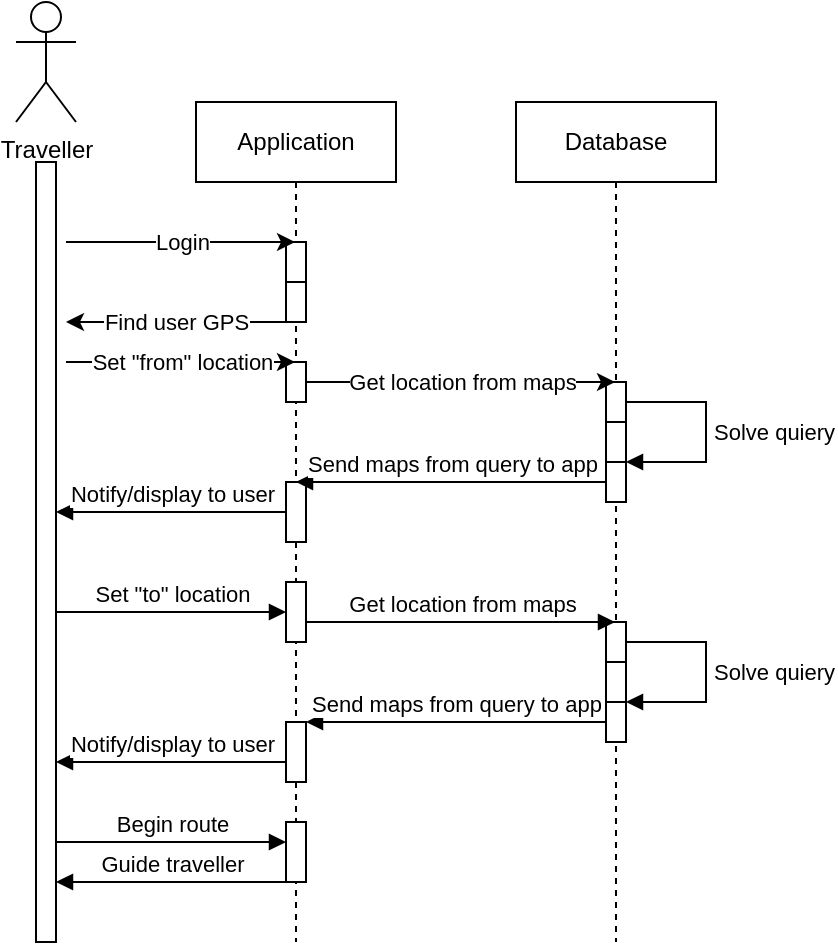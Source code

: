 <mxfile version="21.6.8" type="google">
  <diagram name="Page-1" id="2YBvvXClWsGukQMizWep">
    <mxGraphModel grid="1" page="1" gridSize="10" guides="1" tooltips="1" connect="1" arrows="1" fold="1" pageScale="1" pageWidth="850" pageHeight="1100" math="0" shadow="0">
      <root>
        <mxCell id="0" />
        <mxCell id="1" parent="0" />
        <mxCell id="FMX9qnawHqgeP846YwFl-1" value="Traveller" style="shape=umlActor;verticalLabelPosition=bottom;verticalAlign=top;html=1;outlineConnect=0;" vertex="1" parent="1">
          <mxGeometry x="75" y="20" width="30" height="60" as="geometry" />
        </mxCell>
        <mxCell id="FMX9qnawHqgeP846YwFl-2" value="" style="html=1;points=[];perimeter=orthogonalPerimeter;outlineConnect=0;targetShapes=umlLifeline;portConstraint=eastwest;newEdgeStyle={&quot;edgeStyle&quot;:&quot;elbowEdgeStyle&quot;,&quot;elbow&quot;:&quot;vertical&quot;,&quot;curved&quot;:0,&quot;rounded&quot;:0};" vertex="1" parent="1">
          <mxGeometry x="85" y="100" width="10" height="390" as="geometry" />
        </mxCell>
        <mxCell id="FMX9qnawHqgeP846YwFl-7" value="Application" style="shape=umlLifeline;perimeter=lifelinePerimeter;whiteSpace=wrap;html=1;container=1;dropTarget=0;collapsible=0;recursiveResize=0;outlineConnect=0;portConstraint=eastwest;newEdgeStyle={&quot;edgeStyle&quot;:&quot;elbowEdgeStyle&quot;,&quot;elbow&quot;:&quot;vertical&quot;,&quot;curved&quot;:0,&quot;rounded&quot;:0};" vertex="1" parent="1">
          <mxGeometry x="165" y="70" width="100" height="420" as="geometry" />
        </mxCell>
        <mxCell id="FMX9qnawHqgeP846YwFl-12" value="" style="html=1;points=[];perimeter=orthogonalPerimeter;outlineConnect=0;targetShapes=umlLifeline;portConstraint=eastwest;newEdgeStyle={&quot;edgeStyle&quot;:&quot;elbowEdgeStyle&quot;,&quot;elbow&quot;:&quot;vertical&quot;,&quot;curved&quot;:0,&quot;rounded&quot;:0};" vertex="1" parent="FMX9qnawHqgeP846YwFl-7">
          <mxGeometry x="45" y="70" width="10" height="20" as="geometry" />
        </mxCell>
        <mxCell id="FMX9qnawHqgeP846YwFl-13" value="" style="html=1;points=[];perimeter=orthogonalPerimeter;outlineConnect=0;targetShapes=umlLifeline;portConstraint=eastwest;newEdgeStyle={&quot;edgeStyle&quot;:&quot;elbowEdgeStyle&quot;,&quot;elbow&quot;:&quot;vertical&quot;,&quot;curved&quot;:0,&quot;rounded&quot;:0};" vertex="1" parent="FMX9qnawHqgeP846YwFl-7">
          <mxGeometry x="45" y="90" width="10" height="20" as="geometry" />
        </mxCell>
        <mxCell id="FMX9qnawHqgeP846YwFl-19" value="" style="html=1;points=[];perimeter=orthogonalPerimeter;outlineConnect=0;targetShapes=umlLifeline;portConstraint=eastwest;newEdgeStyle={&quot;edgeStyle&quot;:&quot;elbowEdgeStyle&quot;,&quot;elbow&quot;:&quot;vertical&quot;,&quot;curved&quot;:0,&quot;rounded&quot;:0};" vertex="1" parent="FMX9qnawHqgeP846YwFl-7">
          <mxGeometry x="45" y="130" width="10" height="20" as="geometry" />
        </mxCell>
        <mxCell id="FMX9qnawHqgeP846YwFl-28" value="" style="html=1;points=[];perimeter=orthogonalPerimeter;outlineConnect=0;targetShapes=umlLifeline;portConstraint=eastwest;newEdgeStyle={&quot;edgeStyle&quot;:&quot;elbowEdgeStyle&quot;,&quot;elbow&quot;:&quot;vertical&quot;,&quot;curved&quot;:0,&quot;rounded&quot;:0};" vertex="1" parent="FMX9qnawHqgeP846YwFl-7">
          <mxGeometry x="45" y="190" width="10" height="30" as="geometry" />
        </mxCell>
        <mxCell id="FMX9qnawHqgeP846YwFl-30" value="" style="html=1;points=[];perimeter=orthogonalPerimeter;outlineConnect=0;targetShapes=umlLifeline;portConstraint=eastwest;newEdgeStyle={&quot;edgeStyle&quot;:&quot;elbowEdgeStyle&quot;,&quot;elbow&quot;:&quot;vertical&quot;,&quot;curved&quot;:0,&quot;rounded&quot;:0};" vertex="1" parent="FMX9qnawHqgeP846YwFl-7">
          <mxGeometry x="45" y="240" width="10" height="30" as="geometry" />
        </mxCell>
        <mxCell id="FMX9qnawHqgeP846YwFl-38" value="" style="html=1;points=[];perimeter=orthogonalPerimeter;outlineConnect=0;targetShapes=umlLifeline;portConstraint=eastwest;newEdgeStyle={&quot;edgeStyle&quot;:&quot;elbowEdgeStyle&quot;,&quot;elbow&quot;:&quot;vertical&quot;,&quot;curved&quot;:0,&quot;rounded&quot;:0};" vertex="1" parent="FMX9qnawHqgeP846YwFl-7">
          <mxGeometry x="45" y="310" width="10" height="30" as="geometry" />
        </mxCell>
        <mxCell id="FMX9qnawHqgeP846YwFl-41" value="" style="html=1;points=[];perimeter=orthogonalPerimeter;outlineConnect=0;targetShapes=umlLifeline;portConstraint=eastwest;newEdgeStyle={&quot;edgeStyle&quot;:&quot;elbowEdgeStyle&quot;,&quot;elbow&quot;:&quot;vertical&quot;,&quot;curved&quot;:0,&quot;rounded&quot;:0};" vertex="1" parent="FMX9qnawHqgeP846YwFl-7">
          <mxGeometry x="45" y="360" width="10" height="30" as="geometry" />
        </mxCell>
        <mxCell id="FMX9qnawHqgeP846YwFl-8" value="Database" style="shape=umlLifeline;perimeter=lifelinePerimeter;whiteSpace=wrap;html=1;container=1;dropTarget=0;collapsible=0;recursiveResize=0;outlineConnect=0;portConstraint=eastwest;newEdgeStyle={&quot;edgeStyle&quot;:&quot;elbowEdgeStyle&quot;,&quot;elbow&quot;:&quot;vertical&quot;,&quot;curved&quot;:0,&quot;rounded&quot;:0};" vertex="1" parent="1">
          <mxGeometry x="325" y="70" width="100" height="420" as="geometry" />
        </mxCell>
        <mxCell id="FMX9qnawHqgeP846YwFl-22" value="" style="html=1;points=[];perimeter=orthogonalPerimeter;outlineConnect=0;targetShapes=umlLifeline;portConstraint=eastwest;newEdgeStyle={&quot;edgeStyle&quot;:&quot;elbowEdgeStyle&quot;,&quot;elbow&quot;:&quot;vertical&quot;,&quot;curved&quot;:0,&quot;rounded&quot;:0};" vertex="1" parent="FMX9qnawHqgeP846YwFl-8">
          <mxGeometry x="45" y="140" width="10" height="20" as="geometry" />
        </mxCell>
        <mxCell id="FMX9qnawHqgeP846YwFl-23" value="" style="html=1;points=[];perimeter=orthogonalPerimeter;outlineConnect=0;targetShapes=umlLifeline;portConstraint=eastwest;newEdgeStyle={&quot;edgeStyle&quot;:&quot;elbowEdgeStyle&quot;,&quot;elbow&quot;:&quot;vertical&quot;,&quot;curved&quot;:0,&quot;rounded&quot;:0};" vertex="1" parent="FMX9qnawHqgeP846YwFl-8">
          <mxGeometry x="45" y="160" width="10" height="20" as="geometry" />
        </mxCell>
        <mxCell id="FMX9qnawHqgeP846YwFl-24" value="Solve quiery" style="html=1;align=left;spacingLeft=2;endArrow=block;rounded=0;edgeStyle=orthogonalEdgeStyle;curved=0;rounded=0;" edge="1" parent="FMX9qnawHqgeP846YwFl-8" source="FMX9qnawHqgeP846YwFl-22" target="FMX9qnawHqgeP846YwFl-23">
          <mxGeometry relative="1" as="geometry">
            <mxPoint x="250" y="210" as="sourcePoint" />
            <Array as="points">
              <mxPoint x="95" y="150" />
              <mxPoint x="95" y="180" />
            </Array>
          </mxGeometry>
        </mxCell>
        <mxCell id="FMX9qnawHqgeP846YwFl-27" value="" style="html=1;points=[];perimeter=orthogonalPerimeter;outlineConnect=0;targetShapes=umlLifeline;portConstraint=eastwest;newEdgeStyle={&quot;edgeStyle&quot;:&quot;elbowEdgeStyle&quot;,&quot;elbow&quot;:&quot;vertical&quot;,&quot;curved&quot;:0,&quot;rounded&quot;:0};" vertex="1" parent="FMX9qnawHqgeP846YwFl-8">
          <mxGeometry x="45" y="180" width="10" height="20" as="geometry" />
        </mxCell>
        <mxCell id="FMX9qnawHqgeP846YwFl-33" value="" style="html=1;points=[];perimeter=orthogonalPerimeter;outlineConnect=0;targetShapes=umlLifeline;portConstraint=eastwest;newEdgeStyle={&quot;edgeStyle&quot;:&quot;elbowEdgeStyle&quot;,&quot;elbow&quot;:&quot;vertical&quot;,&quot;curved&quot;:0,&quot;rounded&quot;:0};" vertex="1" parent="FMX9qnawHqgeP846YwFl-8">
          <mxGeometry x="45" y="260" width="10" height="20" as="geometry" />
        </mxCell>
        <mxCell id="FMX9qnawHqgeP846YwFl-35" value="" style="html=1;points=[];perimeter=orthogonalPerimeter;outlineConnect=0;targetShapes=umlLifeline;portConstraint=eastwest;newEdgeStyle={&quot;edgeStyle&quot;:&quot;elbowEdgeStyle&quot;,&quot;elbow&quot;:&quot;vertical&quot;,&quot;curved&quot;:0,&quot;rounded&quot;:0};" vertex="1" parent="FMX9qnawHqgeP846YwFl-8">
          <mxGeometry x="45" y="280" width="10" height="20" as="geometry" />
        </mxCell>
        <mxCell id="FMX9qnawHqgeP846YwFl-34" value="" style="html=1;points=[];perimeter=orthogonalPerimeter;outlineConnect=0;targetShapes=umlLifeline;portConstraint=eastwest;newEdgeStyle={&quot;edgeStyle&quot;:&quot;elbowEdgeStyle&quot;,&quot;elbow&quot;:&quot;vertical&quot;,&quot;curved&quot;:0,&quot;rounded&quot;:0};" vertex="1" parent="FMX9qnawHqgeP846YwFl-8">
          <mxGeometry x="45" y="300" width="10" height="20" as="geometry" />
        </mxCell>
        <mxCell id="FMX9qnawHqgeP846YwFl-10" value="Login" style="endArrow=classic;html=1;rounded=0;" edge="1" parent="1" target="FMX9qnawHqgeP846YwFl-7">
          <mxGeometry relative="1" as="geometry">
            <mxPoint x="100" y="140" as="sourcePoint" />
            <mxPoint x="470" y="240" as="targetPoint" />
          </mxGeometry>
        </mxCell>
        <mxCell id="FMX9qnawHqgeP846YwFl-11" value="Login" style="edgeLabel;resizable=0;html=1;align=center;verticalAlign=middle;" connectable="0" vertex="1" parent="FMX9qnawHqgeP846YwFl-10">
          <mxGeometry relative="1" as="geometry" />
        </mxCell>
        <mxCell id="FMX9qnawHqgeP846YwFl-15" value="Find user GPS" style="endArrow=classic;html=1;rounded=0;" edge="1" parent="1" source="FMX9qnawHqgeP846YwFl-13">
          <mxGeometry relative="1" as="geometry">
            <mxPoint x="370" y="240" as="sourcePoint" />
            <mxPoint x="100" y="180" as="targetPoint" />
          </mxGeometry>
        </mxCell>
        <mxCell id="FMX9qnawHqgeP846YwFl-17" value="" style="endArrow=classic;html=1;rounded=0;" edge="1" parent="1" target="FMX9qnawHqgeP846YwFl-7">
          <mxGeometry relative="1" as="geometry">
            <mxPoint x="100" y="200" as="sourcePoint" />
            <mxPoint x="470" y="240" as="targetPoint" />
          </mxGeometry>
        </mxCell>
        <mxCell id="FMX9qnawHqgeP846YwFl-18" value="Set &quot;from&quot; location" style="edgeLabel;resizable=0;html=1;align=center;verticalAlign=middle;" connectable="0" vertex="1" parent="FMX9qnawHqgeP846YwFl-17">
          <mxGeometry relative="1" as="geometry" />
        </mxCell>
        <mxCell id="FMX9qnawHqgeP846YwFl-20" value="" style="endArrow=classic;html=1;rounded=0;" edge="1" parent="1" source="FMX9qnawHqgeP846YwFl-19" target="FMX9qnawHqgeP846YwFl-8">
          <mxGeometry relative="1" as="geometry">
            <mxPoint x="310" y="260" as="sourcePoint" />
            <mxPoint x="225" y="210" as="targetPoint" />
          </mxGeometry>
        </mxCell>
        <mxCell id="FMX9qnawHqgeP846YwFl-21" value="Get location from maps" style="edgeLabel;resizable=0;html=1;align=center;verticalAlign=middle;" connectable="0" vertex="1" parent="FMX9qnawHqgeP846YwFl-20">
          <mxGeometry relative="1" as="geometry" />
        </mxCell>
        <mxCell id="FMX9qnawHqgeP846YwFl-26" value="Send maps from query to app" style="html=1;verticalAlign=bottom;endArrow=block;edgeStyle=elbowEdgeStyle;elbow=vertical;curved=0;rounded=0;" edge="1" parent="1" source="FMX9qnawHqgeP846YwFl-27" target="FMX9qnawHqgeP846YwFl-7">
          <mxGeometry width="80" relative="1" as="geometry">
            <mxPoint x="440" y="310" as="sourcePoint" />
            <mxPoint x="520" y="310" as="targetPoint" />
          </mxGeometry>
        </mxCell>
        <mxCell id="FMX9qnawHqgeP846YwFl-29" value="Notify/display to user" style="html=1;verticalAlign=bottom;endArrow=block;edgeStyle=elbowEdgeStyle;elbow=vertical;curved=0;rounded=0;" edge="1" parent="1" source="FMX9qnawHqgeP846YwFl-28" target="FMX9qnawHqgeP846YwFl-2">
          <mxGeometry width="80" relative="1" as="geometry">
            <mxPoint x="130" y="360" as="sourcePoint" />
            <mxPoint x="210" y="360" as="targetPoint" />
          </mxGeometry>
        </mxCell>
        <mxCell id="FMX9qnawHqgeP846YwFl-31" value="Set &quot;to&quot; location" style="html=1;verticalAlign=bottom;endArrow=block;edgeStyle=elbowEdgeStyle;elbow=vertical;curved=0;rounded=0;" edge="1" parent="1" source="FMX9qnawHqgeP846YwFl-2" target="FMX9qnawHqgeP846YwFl-30">
          <mxGeometry width="80" relative="1" as="geometry">
            <mxPoint x="120" y="320" as="sourcePoint" />
            <mxPoint x="200" y="320" as="targetPoint" />
          </mxGeometry>
        </mxCell>
        <mxCell id="FMX9qnawHqgeP846YwFl-32" value="Get location from maps" style="html=1;verticalAlign=bottom;endArrow=block;edgeStyle=elbowEdgeStyle;elbow=vertical;curved=0;rounded=0;" edge="1" parent="1" target="FMX9qnawHqgeP846YwFl-8">
          <mxGeometry width="80" relative="1" as="geometry">
            <mxPoint x="220" y="330" as="sourcePoint" />
            <mxPoint x="300" y="330" as="targetPoint" />
          </mxGeometry>
        </mxCell>
        <mxCell id="FMX9qnawHqgeP846YwFl-36" value="Solve quiery" style="html=1;align=left;spacingLeft=2;endArrow=block;rounded=0;edgeStyle=orthogonalEdgeStyle;curved=0;rounded=0;" edge="1" parent="1">
          <mxGeometry relative="1" as="geometry">
            <mxPoint x="380" y="340" as="sourcePoint" />
            <Array as="points">
              <mxPoint x="420" y="340" />
              <mxPoint x="420" y="370" />
            </Array>
            <mxPoint x="380" y="370" as="targetPoint" />
          </mxGeometry>
        </mxCell>
        <mxCell id="FMX9qnawHqgeP846YwFl-37" value="Send maps from query to app" style="html=1;verticalAlign=bottom;endArrow=block;edgeStyle=elbowEdgeStyle;elbow=vertical;curved=0;rounded=0;" edge="1" parent="1" source="FMX9qnawHqgeP846YwFl-34">
          <mxGeometry width="80" relative="1" as="geometry">
            <mxPoint x="375" y="380" as="sourcePoint" />
            <mxPoint x="220" y="380" as="targetPoint" />
          </mxGeometry>
        </mxCell>
        <mxCell id="FMX9qnawHqgeP846YwFl-39" value="Notify/display to user" style="html=1;verticalAlign=bottom;endArrow=block;edgeStyle=elbowEdgeStyle;elbow=vertical;curved=0;rounded=0;" edge="1" parent="1">
          <mxGeometry width="80" relative="1" as="geometry">
            <mxPoint x="210" y="400" as="sourcePoint" />
            <mxPoint x="95" y="400" as="targetPoint" />
          </mxGeometry>
        </mxCell>
        <mxCell id="FMX9qnawHqgeP846YwFl-40" value="Begin route" style="html=1;verticalAlign=bottom;endArrow=block;edgeStyle=elbowEdgeStyle;elbow=vertical;curved=0;rounded=0;" edge="1" parent="1">
          <mxGeometry width="80" relative="1" as="geometry">
            <mxPoint x="95" y="440" as="sourcePoint" />
            <mxPoint x="210" y="440" as="targetPoint" />
          </mxGeometry>
        </mxCell>
        <mxCell id="FMX9qnawHqgeP846YwFl-42" value="Guide traveller" style="html=1;verticalAlign=bottom;endArrow=block;edgeStyle=elbowEdgeStyle;elbow=vertical;curved=0;rounded=0;" edge="1" parent="1">
          <mxGeometry width="80" relative="1" as="geometry">
            <mxPoint x="210" y="460" as="sourcePoint" />
            <mxPoint x="95" y="460" as="targetPoint" />
          </mxGeometry>
        </mxCell>
      </root>
    </mxGraphModel>
  </diagram>
</mxfile>
